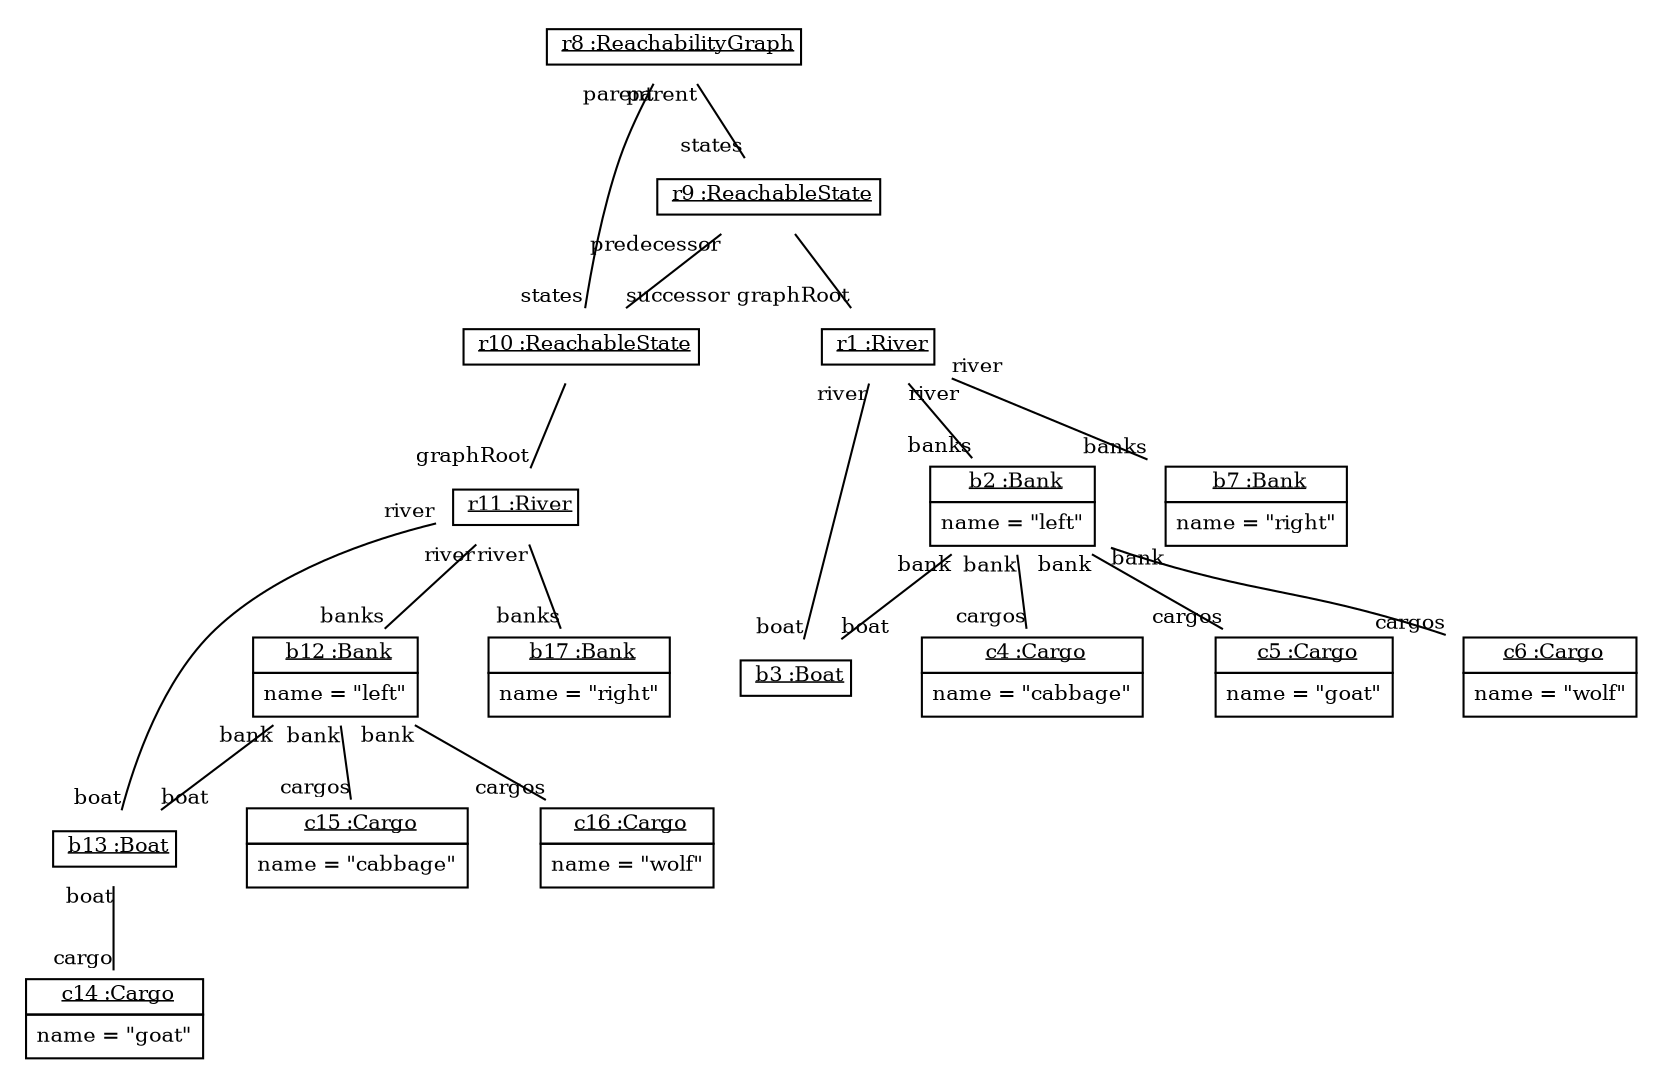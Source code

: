graph ObjectDiagram {
   node [shape = none, fontsize = 10];
   edge [fontsize = 10];
   compound=true;

r8 [label=<<table border='0' cellborder='1' cellspacing='0'> <tr> <td> <u>r8 :ReachabilityGraph</u></td></tr></table>>];
r9 [label=<<table border='0' cellborder='1' cellspacing='0'> <tr> <td> <u>r9 :ReachableState</u></td></tr></table>>];
r10 [label=<<table border='0' cellborder='1' cellspacing='0'> <tr> <td> <u>r10 :ReachableState</u></td></tr></table>>];
r11 [label=<<table border='0' cellborder='1' cellspacing='0'> <tr> <td> <u>r11 :River</u></td></tr></table>>];
b12 [label=<<table border='0' cellborder='1' cellspacing='0'> <tr> <td> <u>b12 :Bank</u></td></tr><tr><td><table border='0' cellborder='0' cellspacing='0'><tr><td>name = "left"</td></tr></table></td></tr></table>>];
b13 [label=<<table border='0' cellborder='1' cellspacing='0'> <tr> <td> <u>b13 :Boat</u></td></tr></table>>];
c14 [label=<<table border='0' cellborder='1' cellspacing='0'> <tr> <td> <u>c14 :Cargo</u></td></tr><tr><td><table border='0' cellborder='0' cellspacing='0'><tr><td>name = "goat"</td></tr></table></td></tr></table>>];
c15 [label=<<table border='0' cellborder='1' cellspacing='0'> <tr> <td> <u>c15 :Cargo</u></td></tr><tr><td><table border='0' cellborder='0' cellspacing='0'><tr><td>name = "cabbage"</td></tr></table></td></tr></table>>];
c16 [label=<<table border='0' cellborder='1' cellspacing='0'> <tr> <td> <u>c16 :Cargo</u></td></tr><tr><td><table border='0' cellborder='0' cellspacing='0'><tr><td>name = "wolf"</td></tr></table></td></tr></table>>];
b17 [label=<<table border='0' cellborder='1' cellspacing='0'> <tr> <td> <u>b17 :Bank</u></td></tr><tr><td><table border='0' cellborder='0' cellspacing='0'><tr><td>name = "right"</td></tr></table></td></tr></table>>];
r1 [label=<<table border='0' cellborder='1' cellspacing='0'> <tr> <td> <u>r1 :River</u></td></tr></table>>];
b2 [label=<<table border='0' cellborder='1' cellspacing='0'> <tr> <td> <u>b2 :Bank</u></td></tr><tr><td><table border='0' cellborder='0' cellspacing='0'><tr><td>name = "left"</td></tr></table></td></tr></table>>];
b3 [label=<<table border='0' cellborder='1' cellspacing='0'> <tr> <td> <u>b3 :Boat</u></td></tr></table>>];
c4 [label=<<table border='0' cellborder='1' cellspacing='0'> <tr> <td> <u>c4 :Cargo</u></td></tr><tr><td><table border='0' cellborder='0' cellspacing='0'><tr><td>name = "cabbage"</td></tr></table></td></tr></table>>];
c5 [label=<<table border='0' cellborder='1' cellspacing='0'> <tr> <td> <u>c5 :Cargo</u></td></tr><tr><td><table border='0' cellborder='0' cellspacing='0'><tr><td>name = "goat"</td></tr></table></td></tr></table>>];
c6 [label=<<table border='0' cellborder='1' cellspacing='0'> <tr> <td> <u>c6 :Cargo</u></td></tr><tr><td><table border='0' cellborder='0' cellspacing='0'><tr><td>name = "wolf"</td></tr></table></td></tr></table>>];
b7 [label=<<table border='0' cellborder='1' cellspacing='0'> <tr> <td> <u>b7 :Bank</u></td></tr><tr><td><table border='0' cellborder='0' cellspacing='0'><tr><td>name = "right"</td></tr></table></td></tr></table>>];

r8 -- r9 [headlabel = "states" taillabel = "parent"];
r8 -- r10 [headlabel = "states" taillabel = "parent"];
r9 -- r10 [headlabel = "successor" taillabel = "predecessor"];
r9 -- r1 [headlabel = "graphRoot" taillabel = ""];
r10 -- r11 [headlabel = "graphRoot" taillabel = ""];
r11 -- b12 [headlabel = "banks" taillabel = "river"];
r11 -- b17 [headlabel = "banks" taillabel = "river"];
r11 -- b13 [headlabel = "boat" taillabel = "river"];
b12 -- b13 [headlabel = "boat" taillabel = "bank"];
b12 -- c15 [headlabel = "cargos" taillabel = "bank"];
b12 -- c16 [headlabel = "cargos" taillabel = "bank"];
b13 -- c14 [headlabel = "cargo" taillabel = "boat"];
r1 -- b2 [headlabel = "banks" taillabel = "river"];
r1 -- b7 [headlabel = "banks" taillabel = "river"];
r1 -- b3 [headlabel = "boat" taillabel = "river"];
b2 -- b3 [headlabel = "boat" taillabel = "bank"];
b2 -- c4 [headlabel = "cargos" taillabel = "bank"];
b2 -- c5 [headlabel = "cargos" taillabel = "bank"];
b2 -- c6 [headlabel = "cargos" taillabel = "bank"];
}
